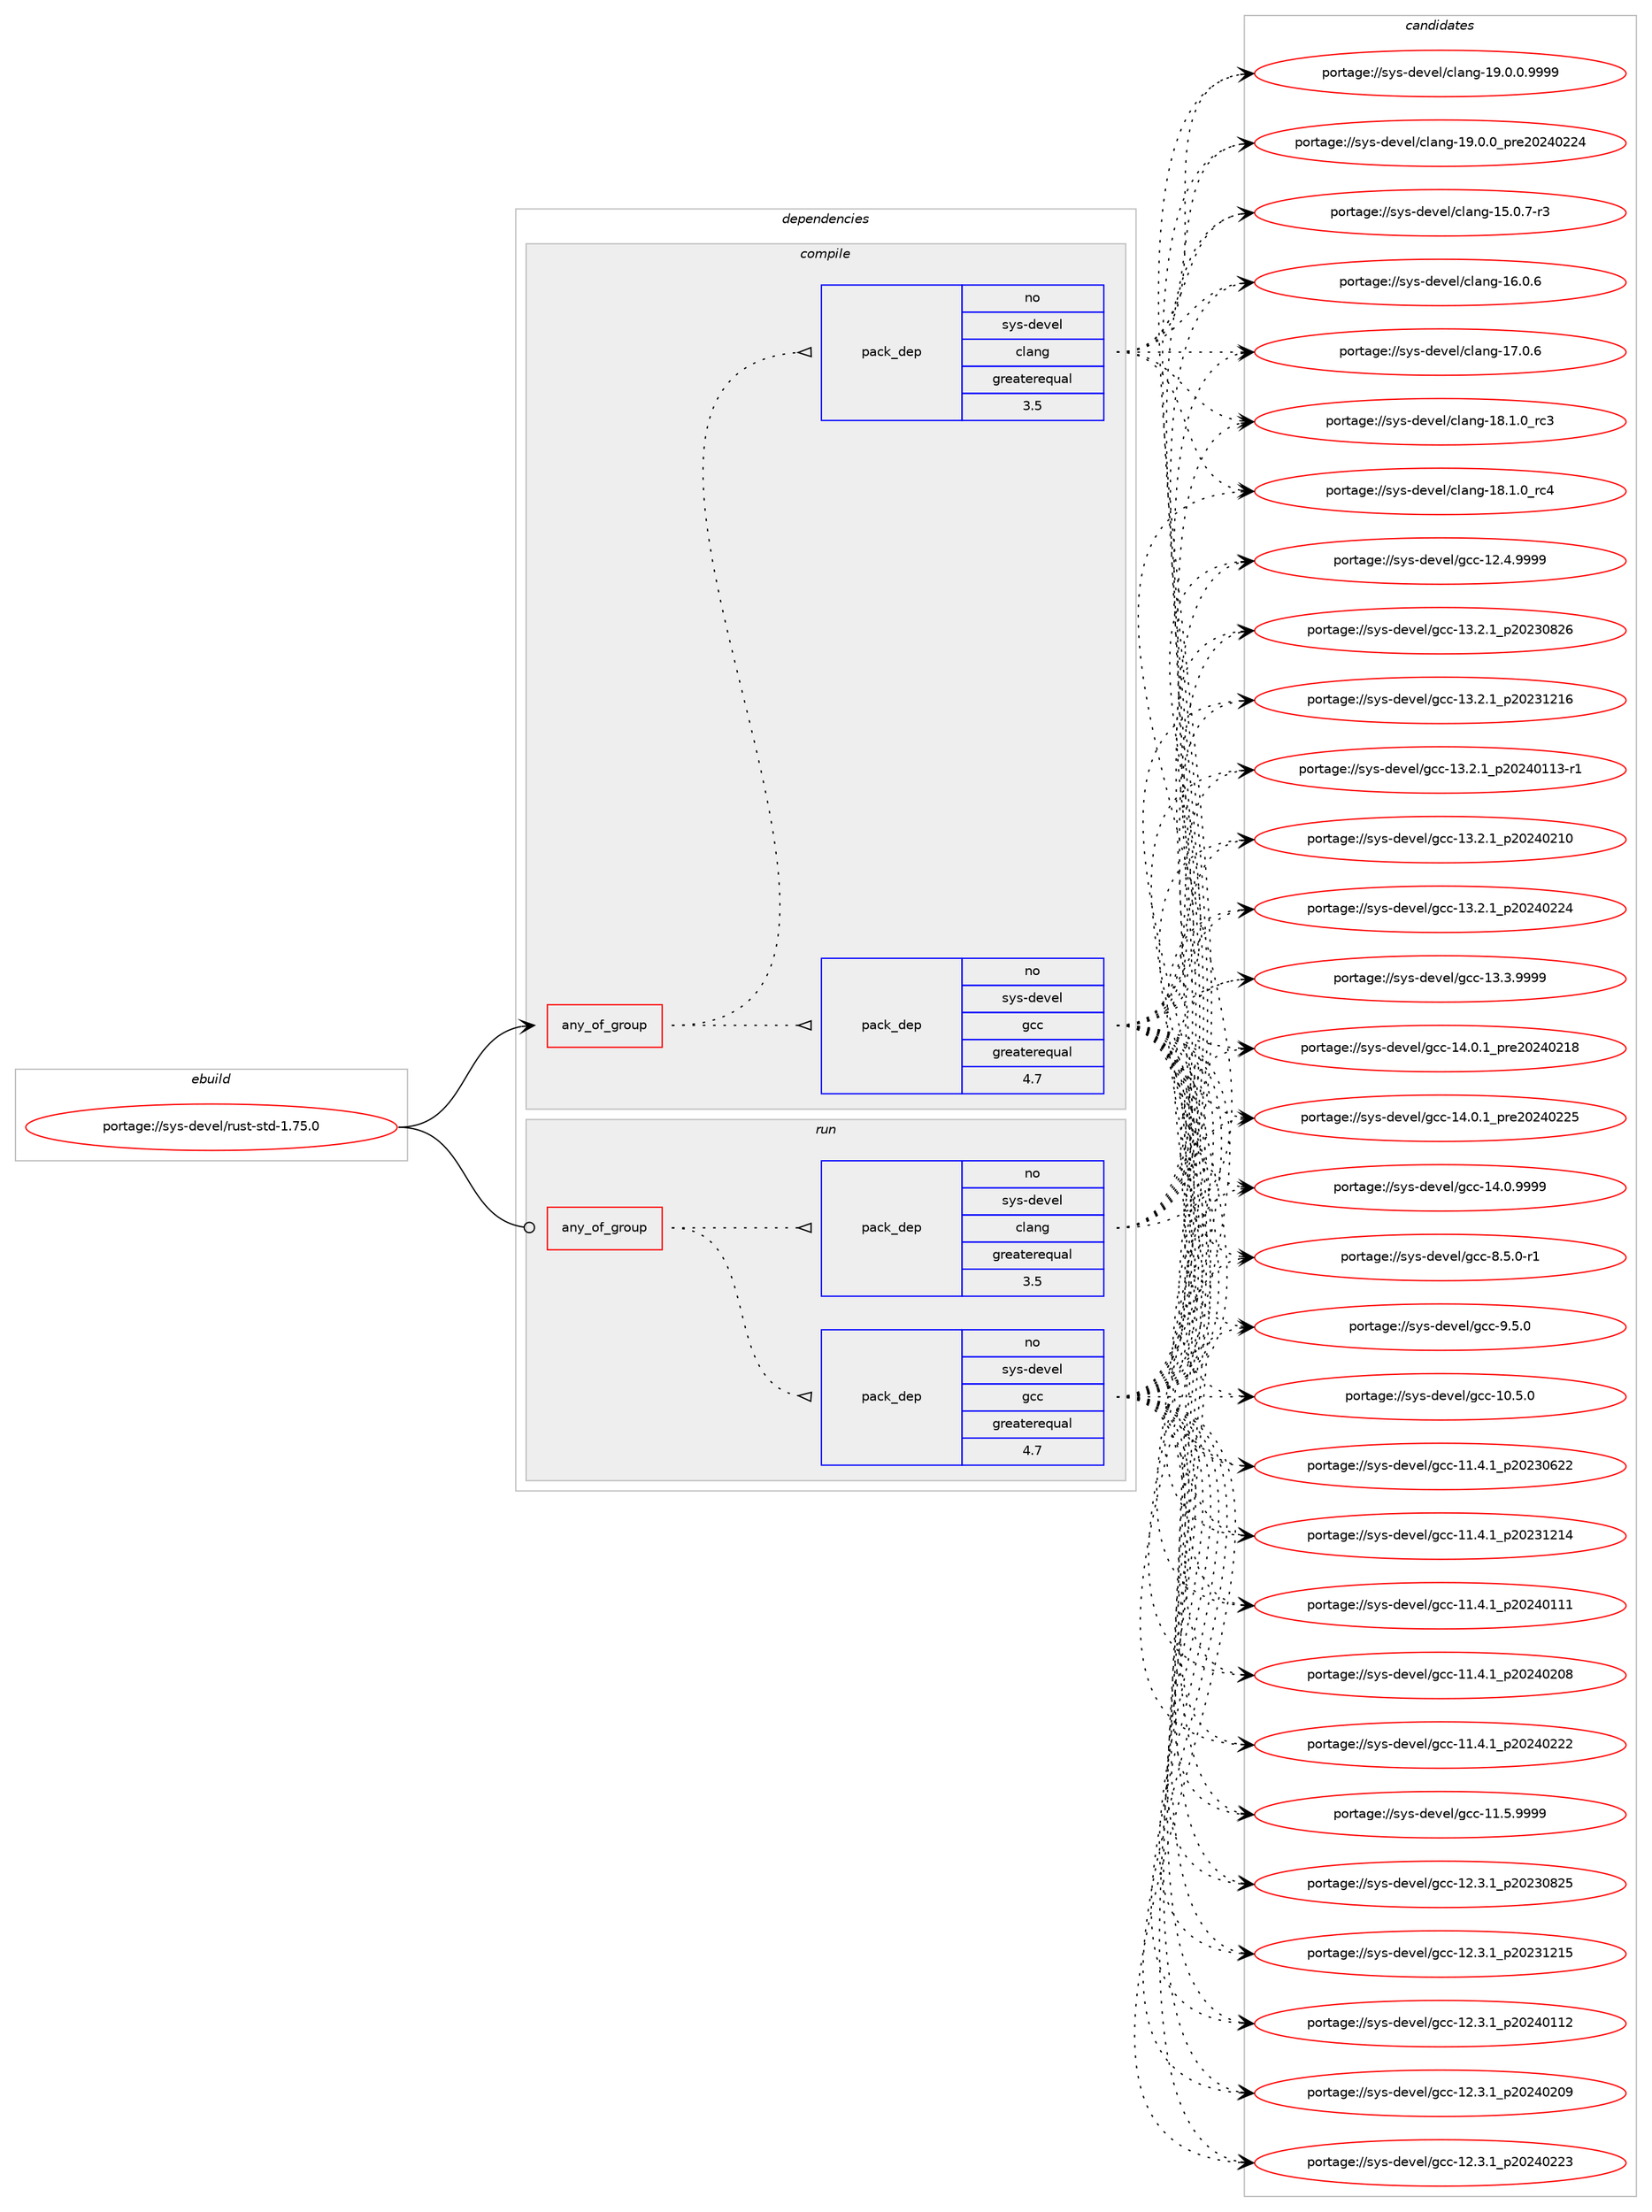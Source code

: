 digraph prolog {

# *************
# Graph options
# *************

newrank=true;
concentrate=true;
compound=true;
graph [rankdir=LR,fontname=Helvetica,fontsize=10,ranksep=1.5];#, ranksep=2.5, nodesep=0.2];
edge  [arrowhead=vee];
node  [fontname=Helvetica,fontsize=10];

# **********
# The ebuild
# **********

subgraph cluster_leftcol {
color=gray;
rank=same;
label=<<i>ebuild</i>>;
id [label="portage://sys-devel/rust-std-1.75.0", color=red, width=4, href="../sys-devel/rust-std-1.75.0.svg"];
}

# ****************
# The dependencies
# ****************

subgraph cluster_midcol {
color=gray;
label=<<i>dependencies</i>>;
subgraph cluster_compile {
fillcolor="#eeeeee";
style=filled;
label=<<i>compile</i>>;
subgraph any159 {
dependency18169 [label=<<TABLE BORDER="0" CELLBORDER="1" CELLSPACING="0" CELLPADDING="4"><TR><TD CELLPADDING="10">any_of_group</TD></TR></TABLE>>, shape=none, color=red];subgraph pack5371 {
dependency18170 [label=<<TABLE BORDER="0" CELLBORDER="1" CELLSPACING="0" CELLPADDING="4" WIDTH="220"><TR><TD ROWSPAN="6" CELLPADDING="30">pack_dep</TD></TR><TR><TD WIDTH="110">no</TD></TR><TR><TD>sys-devel</TD></TR><TR><TD>gcc</TD></TR><TR><TD>greaterequal</TD></TR><TR><TD>4.7</TD></TR></TABLE>>, shape=none, color=blue];
}
dependency18169:e -> dependency18170:w [weight=20,style="dotted",arrowhead="oinv"];
subgraph pack5372 {
dependency18171 [label=<<TABLE BORDER="0" CELLBORDER="1" CELLSPACING="0" CELLPADDING="4" WIDTH="220"><TR><TD ROWSPAN="6" CELLPADDING="30">pack_dep</TD></TR><TR><TD WIDTH="110">no</TD></TR><TR><TD>sys-devel</TD></TR><TR><TD>clang</TD></TR><TR><TD>greaterequal</TD></TR><TR><TD>3.5</TD></TR></TABLE>>, shape=none, color=blue];
}
dependency18169:e -> dependency18171:w [weight=20,style="dotted",arrowhead="oinv"];
}
id:e -> dependency18169:w [weight=20,style="solid",arrowhead="vee"];
}
subgraph cluster_compileandrun {
fillcolor="#eeeeee";
style=filled;
label=<<i>compile and run</i>>;
}
subgraph cluster_run {
fillcolor="#eeeeee";
style=filled;
label=<<i>run</i>>;
subgraph any160 {
dependency18172 [label=<<TABLE BORDER="0" CELLBORDER="1" CELLSPACING="0" CELLPADDING="4"><TR><TD CELLPADDING="10">any_of_group</TD></TR></TABLE>>, shape=none, color=red];subgraph pack5373 {
dependency18173 [label=<<TABLE BORDER="0" CELLBORDER="1" CELLSPACING="0" CELLPADDING="4" WIDTH="220"><TR><TD ROWSPAN="6" CELLPADDING="30">pack_dep</TD></TR><TR><TD WIDTH="110">no</TD></TR><TR><TD>sys-devel</TD></TR><TR><TD>gcc</TD></TR><TR><TD>greaterequal</TD></TR><TR><TD>4.7</TD></TR></TABLE>>, shape=none, color=blue];
}
dependency18172:e -> dependency18173:w [weight=20,style="dotted",arrowhead="oinv"];
subgraph pack5374 {
dependency18174 [label=<<TABLE BORDER="0" CELLBORDER="1" CELLSPACING="0" CELLPADDING="4" WIDTH="220"><TR><TD ROWSPAN="6" CELLPADDING="30">pack_dep</TD></TR><TR><TD WIDTH="110">no</TD></TR><TR><TD>sys-devel</TD></TR><TR><TD>clang</TD></TR><TR><TD>greaterequal</TD></TR><TR><TD>3.5</TD></TR></TABLE>>, shape=none, color=blue];
}
dependency18172:e -> dependency18174:w [weight=20,style="dotted",arrowhead="oinv"];
}
id:e -> dependency18172:w [weight=20,style="solid",arrowhead="odot"];
}
}

# **************
# The candidates
# **************

subgraph cluster_choices {
rank=same;
color=gray;
label=<<i>candidates</i>>;

subgraph choice5371 {
color=black;
nodesep=1;
choice1151211154510010111810110847103999945494846534648 [label="portage://sys-devel/gcc-10.5.0", color=red, width=4,href="../sys-devel/gcc-10.5.0.svg"];
choice1151211154510010111810110847103999945494946524649951125048505148545050 [label="portage://sys-devel/gcc-11.4.1_p20230622", color=red, width=4,href="../sys-devel/gcc-11.4.1_p20230622.svg"];
choice1151211154510010111810110847103999945494946524649951125048505149504952 [label="portage://sys-devel/gcc-11.4.1_p20231214", color=red, width=4,href="../sys-devel/gcc-11.4.1_p20231214.svg"];
choice1151211154510010111810110847103999945494946524649951125048505248494949 [label="portage://sys-devel/gcc-11.4.1_p20240111", color=red, width=4,href="../sys-devel/gcc-11.4.1_p20240111.svg"];
choice1151211154510010111810110847103999945494946524649951125048505248504856 [label="portage://sys-devel/gcc-11.4.1_p20240208", color=red, width=4,href="../sys-devel/gcc-11.4.1_p20240208.svg"];
choice1151211154510010111810110847103999945494946524649951125048505248505050 [label="portage://sys-devel/gcc-11.4.1_p20240222", color=red, width=4,href="../sys-devel/gcc-11.4.1_p20240222.svg"];
choice1151211154510010111810110847103999945494946534657575757 [label="portage://sys-devel/gcc-11.5.9999", color=red, width=4,href="../sys-devel/gcc-11.5.9999.svg"];
choice1151211154510010111810110847103999945495046514649951125048505148565053 [label="portage://sys-devel/gcc-12.3.1_p20230825", color=red, width=4,href="../sys-devel/gcc-12.3.1_p20230825.svg"];
choice1151211154510010111810110847103999945495046514649951125048505149504953 [label="portage://sys-devel/gcc-12.3.1_p20231215", color=red, width=4,href="../sys-devel/gcc-12.3.1_p20231215.svg"];
choice1151211154510010111810110847103999945495046514649951125048505248494950 [label="portage://sys-devel/gcc-12.3.1_p20240112", color=red, width=4,href="../sys-devel/gcc-12.3.1_p20240112.svg"];
choice1151211154510010111810110847103999945495046514649951125048505248504857 [label="portage://sys-devel/gcc-12.3.1_p20240209", color=red, width=4,href="../sys-devel/gcc-12.3.1_p20240209.svg"];
choice1151211154510010111810110847103999945495046514649951125048505248505051 [label="portage://sys-devel/gcc-12.3.1_p20240223", color=red, width=4,href="../sys-devel/gcc-12.3.1_p20240223.svg"];
choice1151211154510010111810110847103999945495046524657575757 [label="portage://sys-devel/gcc-12.4.9999", color=red, width=4,href="../sys-devel/gcc-12.4.9999.svg"];
choice1151211154510010111810110847103999945495146504649951125048505148565054 [label="portage://sys-devel/gcc-13.2.1_p20230826", color=red, width=4,href="../sys-devel/gcc-13.2.1_p20230826.svg"];
choice1151211154510010111810110847103999945495146504649951125048505149504954 [label="portage://sys-devel/gcc-13.2.1_p20231216", color=red, width=4,href="../sys-devel/gcc-13.2.1_p20231216.svg"];
choice11512111545100101118101108471039999454951465046499511250485052484949514511449 [label="portage://sys-devel/gcc-13.2.1_p20240113-r1", color=red, width=4,href="../sys-devel/gcc-13.2.1_p20240113-r1.svg"];
choice1151211154510010111810110847103999945495146504649951125048505248504948 [label="portage://sys-devel/gcc-13.2.1_p20240210", color=red, width=4,href="../sys-devel/gcc-13.2.1_p20240210.svg"];
choice1151211154510010111810110847103999945495146504649951125048505248505052 [label="portage://sys-devel/gcc-13.2.1_p20240224", color=red, width=4,href="../sys-devel/gcc-13.2.1_p20240224.svg"];
choice1151211154510010111810110847103999945495146514657575757 [label="portage://sys-devel/gcc-13.3.9999", color=red, width=4,href="../sys-devel/gcc-13.3.9999.svg"];
choice1151211154510010111810110847103999945495246484649951121141015048505248504956 [label="portage://sys-devel/gcc-14.0.1_pre20240218", color=red, width=4,href="../sys-devel/gcc-14.0.1_pre20240218.svg"];
choice1151211154510010111810110847103999945495246484649951121141015048505248505053 [label="portage://sys-devel/gcc-14.0.1_pre20240225", color=red, width=4,href="../sys-devel/gcc-14.0.1_pre20240225.svg"];
choice1151211154510010111810110847103999945495246484657575757 [label="portage://sys-devel/gcc-14.0.9999", color=red, width=4,href="../sys-devel/gcc-14.0.9999.svg"];
choice115121115451001011181011084710399994556465346484511449 [label="portage://sys-devel/gcc-8.5.0-r1", color=red, width=4,href="../sys-devel/gcc-8.5.0-r1.svg"];
choice11512111545100101118101108471039999455746534648 [label="portage://sys-devel/gcc-9.5.0", color=red, width=4,href="../sys-devel/gcc-9.5.0.svg"];
dependency18170:e -> choice1151211154510010111810110847103999945494846534648:w [style=dotted,weight="100"];
dependency18170:e -> choice1151211154510010111810110847103999945494946524649951125048505148545050:w [style=dotted,weight="100"];
dependency18170:e -> choice1151211154510010111810110847103999945494946524649951125048505149504952:w [style=dotted,weight="100"];
dependency18170:e -> choice1151211154510010111810110847103999945494946524649951125048505248494949:w [style=dotted,weight="100"];
dependency18170:e -> choice1151211154510010111810110847103999945494946524649951125048505248504856:w [style=dotted,weight="100"];
dependency18170:e -> choice1151211154510010111810110847103999945494946524649951125048505248505050:w [style=dotted,weight="100"];
dependency18170:e -> choice1151211154510010111810110847103999945494946534657575757:w [style=dotted,weight="100"];
dependency18170:e -> choice1151211154510010111810110847103999945495046514649951125048505148565053:w [style=dotted,weight="100"];
dependency18170:e -> choice1151211154510010111810110847103999945495046514649951125048505149504953:w [style=dotted,weight="100"];
dependency18170:e -> choice1151211154510010111810110847103999945495046514649951125048505248494950:w [style=dotted,weight="100"];
dependency18170:e -> choice1151211154510010111810110847103999945495046514649951125048505248504857:w [style=dotted,weight="100"];
dependency18170:e -> choice1151211154510010111810110847103999945495046514649951125048505248505051:w [style=dotted,weight="100"];
dependency18170:e -> choice1151211154510010111810110847103999945495046524657575757:w [style=dotted,weight="100"];
dependency18170:e -> choice1151211154510010111810110847103999945495146504649951125048505148565054:w [style=dotted,weight="100"];
dependency18170:e -> choice1151211154510010111810110847103999945495146504649951125048505149504954:w [style=dotted,weight="100"];
dependency18170:e -> choice11512111545100101118101108471039999454951465046499511250485052484949514511449:w [style=dotted,weight="100"];
dependency18170:e -> choice1151211154510010111810110847103999945495146504649951125048505248504948:w [style=dotted,weight="100"];
dependency18170:e -> choice1151211154510010111810110847103999945495146504649951125048505248505052:w [style=dotted,weight="100"];
dependency18170:e -> choice1151211154510010111810110847103999945495146514657575757:w [style=dotted,weight="100"];
dependency18170:e -> choice1151211154510010111810110847103999945495246484649951121141015048505248504956:w [style=dotted,weight="100"];
dependency18170:e -> choice1151211154510010111810110847103999945495246484649951121141015048505248505053:w [style=dotted,weight="100"];
dependency18170:e -> choice1151211154510010111810110847103999945495246484657575757:w [style=dotted,weight="100"];
dependency18170:e -> choice115121115451001011181011084710399994556465346484511449:w [style=dotted,weight="100"];
dependency18170:e -> choice11512111545100101118101108471039999455746534648:w [style=dotted,weight="100"];
}
subgraph choice5372 {
color=black;
nodesep=1;
choice11512111545100101118101108479910897110103454953464846554511451 [label="portage://sys-devel/clang-15.0.7-r3", color=red, width=4,href="../sys-devel/clang-15.0.7-r3.svg"];
choice1151211154510010111810110847991089711010345495446484654 [label="portage://sys-devel/clang-16.0.6", color=red, width=4,href="../sys-devel/clang-16.0.6.svg"];
choice1151211154510010111810110847991089711010345495546484654 [label="portage://sys-devel/clang-17.0.6", color=red, width=4,href="../sys-devel/clang-17.0.6.svg"];
choice1151211154510010111810110847991089711010345495646494648951149951 [label="portage://sys-devel/clang-18.1.0_rc3", color=red, width=4,href="../sys-devel/clang-18.1.0_rc3.svg"];
choice1151211154510010111810110847991089711010345495646494648951149952 [label="portage://sys-devel/clang-18.1.0_rc4", color=red, width=4,href="../sys-devel/clang-18.1.0_rc4.svg"];
choice11512111545100101118101108479910897110103454957464846484657575757 [label="portage://sys-devel/clang-19.0.0.9999", color=red, width=4,href="../sys-devel/clang-19.0.0.9999.svg"];
choice1151211154510010111810110847991089711010345495746484648951121141015048505248505052 [label="portage://sys-devel/clang-19.0.0_pre20240224", color=red, width=4,href="../sys-devel/clang-19.0.0_pre20240224.svg"];
dependency18171:e -> choice11512111545100101118101108479910897110103454953464846554511451:w [style=dotted,weight="100"];
dependency18171:e -> choice1151211154510010111810110847991089711010345495446484654:w [style=dotted,weight="100"];
dependency18171:e -> choice1151211154510010111810110847991089711010345495546484654:w [style=dotted,weight="100"];
dependency18171:e -> choice1151211154510010111810110847991089711010345495646494648951149951:w [style=dotted,weight="100"];
dependency18171:e -> choice1151211154510010111810110847991089711010345495646494648951149952:w [style=dotted,weight="100"];
dependency18171:e -> choice11512111545100101118101108479910897110103454957464846484657575757:w [style=dotted,weight="100"];
dependency18171:e -> choice1151211154510010111810110847991089711010345495746484648951121141015048505248505052:w [style=dotted,weight="100"];
}
subgraph choice5373 {
color=black;
nodesep=1;
choice1151211154510010111810110847103999945494846534648 [label="portage://sys-devel/gcc-10.5.0", color=red, width=4,href="../sys-devel/gcc-10.5.0.svg"];
choice1151211154510010111810110847103999945494946524649951125048505148545050 [label="portage://sys-devel/gcc-11.4.1_p20230622", color=red, width=4,href="../sys-devel/gcc-11.4.1_p20230622.svg"];
choice1151211154510010111810110847103999945494946524649951125048505149504952 [label="portage://sys-devel/gcc-11.4.1_p20231214", color=red, width=4,href="../sys-devel/gcc-11.4.1_p20231214.svg"];
choice1151211154510010111810110847103999945494946524649951125048505248494949 [label="portage://sys-devel/gcc-11.4.1_p20240111", color=red, width=4,href="../sys-devel/gcc-11.4.1_p20240111.svg"];
choice1151211154510010111810110847103999945494946524649951125048505248504856 [label="portage://sys-devel/gcc-11.4.1_p20240208", color=red, width=4,href="../sys-devel/gcc-11.4.1_p20240208.svg"];
choice1151211154510010111810110847103999945494946524649951125048505248505050 [label="portage://sys-devel/gcc-11.4.1_p20240222", color=red, width=4,href="../sys-devel/gcc-11.4.1_p20240222.svg"];
choice1151211154510010111810110847103999945494946534657575757 [label="portage://sys-devel/gcc-11.5.9999", color=red, width=4,href="../sys-devel/gcc-11.5.9999.svg"];
choice1151211154510010111810110847103999945495046514649951125048505148565053 [label="portage://sys-devel/gcc-12.3.1_p20230825", color=red, width=4,href="../sys-devel/gcc-12.3.1_p20230825.svg"];
choice1151211154510010111810110847103999945495046514649951125048505149504953 [label="portage://sys-devel/gcc-12.3.1_p20231215", color=red, width=4,href="../sys-devel/gcc-12.3.1_p20231215.svg"];
choice1151211154510010111810110847103999945495046514649951125048505248494950 [label="portage://sys-devel/gcc-12.3.1_p20240112", color=red, width=4,href="../sys-devel/gcc-12.3.1_p20240112.svg"];
choice1151211154510010111810110847103999945495046514649951125048505248504857 [label="portage://sys-devel/gcc-12.3.1_p20240209", color=red, width=4,href="../sys-devel/gcc-12.3.1_p20240209.svg"];
choice1151211154510010111810110847103999945495046514649951125048505248505051 [label="portage://sys-devel/gcc-12.3.1_p20240223", color=red, width=4,href="../sys-devel/gcc-12.3.1_p20240223.svg"];
choice1151211154510010111810110847103999945495046524657575757 [label="portage://sys-devel/gcc-12.4.9999", color=red, width=4,href="../sys-devel/gcc-12.4.9999.svg"];
choice1151211154510010111810110847103999945495146504649951125048505148565054 [label="portage://sys-devel/gcc-13.2.1_p20230826", color=red, width=4,href="../sys-devel/gcc-13.2.1_p20230826.svg"];
choice1151211154510010111810110847103999945495146504649951125048505149504954 [label="portage://sys-devel/gcc-13.2.1_p20231216", color=red, width=4,href="../sys-devel/gcc-13.2.1_p20231216.svg"];
choice11512111545100101118101108471039999454951465046499511250485052484949514511449 [label="portage://sys-devel/gcc-13.2.1_p20240113-r1", color=red, width=4,href="../sys-devel/gcc-13.2.1_p20240113-r1.svg"];
choice1151211154510010111810110847103999945495146504649951125048505248504948 [label="portage://sys-devel/gcc-13.2.1_p20240210", color=red, width=4,href="../sys-devel/gcc-13.2.1_p20240210.svg"];
choice1151211154510010111810110847103999945495146504649951125048505248505052 [label="portage://sys-devel/gcc-13.2.1_p20240224", color=red, width=4,href="../sys-devel/gcc-13.2.1_p20240224.svg"];
choice1151211154510010111810110847103999945495146514657575757 [label="portage://sys-devel/gcc-13.3.9999", color=red, width=4,href="../sys-devel/gcc-13.3.9999.svg"];
choice1151211154510010111810110847103999945495246484649951121141015048505248504956 [label="portage://sys-devel/gcc-14.0.1_pre20240218", color=red, width=4,href="../sys-devel/gcc-14.0.1_pre20240218.svg"];
choice1151211154510010111810110847103999945495246484649951121141015048505248505053 [label="portage://sys-devel/gcc-14.0.1_pre20240225", color=red, width=4,href="../sys-devel/gcc-14.0.1_pre20240225.svg"];
choice1151211154510010111810110847103999945495246484657575757 [label="portage://sys-devel/gcc-14.0.9999", color=red, width=4,href="../sys-devel/gcc-14.0.9999.svg"];
choice115121115451001011181011084710399994556465346484511449 [label="portage://sys-devel/gcc-8.5.0-r1", color=red, width=4,href="../sys-devel/gcc-8.5.0-r1.svg"];
choice11512111545100101118101108471039999455746534648 [label="portage://sys-devel/gcc-9.5.0", color=red, width=4,href="../sys-devel/gcc-9.5.0.svg"];
dependency18173:e -> choice1151211154510010111810110847103999945494846534648:w [style=dotted,weight="100"];
dependency18173:e -> choice1151211154510010111810110847103999945494946524649951125048505148545050:w [style=dotted,weight="100"];
dependency18173:e -> choice1151211154510010111810110847103999945494946524649951125048505149504952:w [style=dotted,weight="100"];
dependency18173:e -> choice1151211154510010111810110847103999945494946524649951125048505248494949:w [style=dotted,weight="100"];
dependency18173:e -> choice1151211154510010111810110847103999945494946524649951125048505248504856:w [style=dotted,weight="100"];
dependency18173:e -> choice1151211154510010111810110847103999945494946524649951125048505248505050:w [style=dotted,weight="100"];
dependency18173:e -> choice1151211154510010111810110847103999945494946534657575757:w [style=dotted,weight="100"];
dependency18173:e -> choice1151211154510010111810110847103999945495046514649951125048505148565053:w [style=dotted,weight="100"];
dependency18173:e -> choice1151211154510010111810110847103999945495046514649951125048505149504953:w [style=dotted,weight="100"];
dependency18173:e -> choice1151211154510010111810110847103999945495046514649951125048505248494950:w [style=dotted,weight="100"];
dependency18173:e -> choice1151211154510010111810110847103999945495046514649951125048505248504857:w [style=dotted,weight="100"];
dependency18173:e -> choice1151211154510010111810110847103999945495046514649951125048505248505051:w [style=dotted,weight="100"];
dependency18173:e -> choice1151211154510010111810110847103999945495046524657575757:w [style=dotted,weight="100"];
dependency18173:e -> choice1151211154510010111810110847103999945495146504649951125048505148565054:w [style=dotted,weight="100"];
dependency18173:e -> choice1151211154510010111810110847103999945495146504649951125048505149504954:w [style=dotted,weight="100"];
dependency18173:e -> choice11512111545100101118101108471039999454951465046499511250485052484949514511449:w [style=dotted,weight="100"];
dependency18173:e -> choice1151211154510010111810110847103999945495146504649951125048505248504948:w [style=dotted,weight="100"];
dependency18173:e -> choice1151211154510010111810110847103999945495146504649951125048505248505052:w [style=dotted,weight="100"];
dependency18173:e -> choice1151211154510010111810110847103999945495146514657575757:w [style=dotted,weight="100"];
dependency18173:e -> choice1151211154510010111810110847103999945495246484649951121141015048505248504956:w [style=dotted,weight="100"];
dependency18173:e -> choice1151211154510010111810110847103999945495246484649951121141015048505248505053:w [style=dotted,weight="100"];
dependency18173:e -> choice1151211154510010111810110847103999945495246484657575757:w [style=dotted,weight="100"];
dependency18173:e -> choice115121115451001011181011084710399994556465346484511449:w [style=dotted,weight="100"];
dependency18173:e -> choice11512111545100101118101108471039999455746534648:w [style=dotted,weight="100"];
}
subgraph choice5374 {
color=black;
nodesep=1;
choice11512111545100101118101108479910897110103454953464846554511451 [label="portage://sys-devel/clang-15.0.7-r3", color=red, width=4,href="../sys-devel/clang-15.0.7-r3.svg"];
choice1151211154510010111810110847991089711010345495446484654 [label="portage://sys-devel/clang-16.0.6", color=red, width=4,href="../sys-devel/clang-16.0.6.svg"];
choice1151211154510010111810110847991089711010345495546484654 [label="portage://sys-devel/clang-17.0.6", color=red, width=4,href="../sys-devel/clang-17.0.6.svg"];
choice1151211154510010111810110847991089711010345495646494648951149951 [label="portage://sys-devel/clang-18.1.0_rc3", color=red, width=4,href="../sys-devel/clang-18.1.0_rc3.svg"];
choice1151211154510010111810110847991089711010345495646494648951149952 [label="portage://sys-devel/clang-18.1.0_rc4", color=red, width=4,href="../sys-devel/clang-18.1.0_rc4.svg"];
choice11512111545100101118101108479910897110103454957464846484657575757 [label="portage://sys-devel/clang-19.0.0.9999", color=red, width=4,href="../sys-devel/clang-19.0.0.9999.svg"];
choice1151211154510010111810110847991089711010345495746484648951121141015048505248505052 [label="portage://sys-devel/clang-19.0.0_pre20240224", color=red, width=4,href="../sys-devel/clang-19.0.0_pre20240224.svg"];
dependency18174:e -> choice11512111545100101118101108479910897110103454953464846554511451:w [style=dotted,weight="100"];
dependency18174:e -> choice1151211154510010111810110847991089711010345495446484654:w [style=dotted,weight="100"];
dependency18174:e -> choice1151211154510010111810110847991089711010345495546484654:w [style=dotted,weight="100"];
dependency18174:e -> choice1151211154510010111810110847991089711010345495646494648951149951:w [style=dotted,weight="100"];
dependency18174:e -> choice1151211154510010111810110847991089711010345495646494648951149952:w [style=dotted,weight="100"];
dependency18174:e -> choice11512111545100101118101108479910897110103454957464846484657575757:w [style=dotted,weight="100"];
dependency18174:e -> choice1151211154510010111810110847991089711010345495746484648951121141015048505248505052:w [style=dotted,weight="100"];
}
}

}
